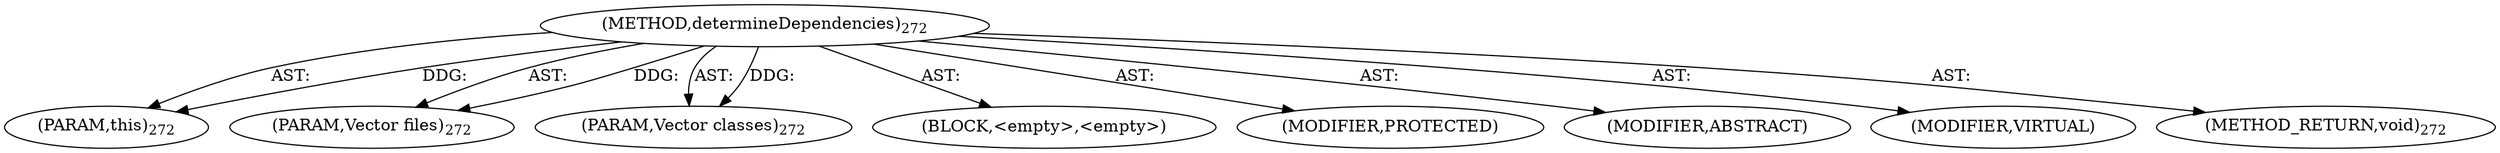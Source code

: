 digraph "determineDependencies" {  
"111669149709" [label = <(METHOD,determineDependencies)<SUB>272</SUB>> ]
"115964117013" [label = <(PARAM,this)<SUB>272</SUB>> ]
"115964117014" [label = <(PARAM,Vector files)<SUB>272</SUB>> ]
"115964117015" [label = <(PARAM,Vector classes)<SUB>272</SUB>> ]
"25769803797" [label = <(BLOCK,&lt;empty&gt;,&lt;empty&gt;)> ]
"133143986211" [label = <(MODIFIER,PROTECTED)> ]
"133143986212" [label = <(MODIFIER,ABSTRACT)> ]
"133143986213" [label = <(MODIFIER,VIRTUAL)> ]
"128849018893" [label = <(METHOD_RETURN,void)<SUB>272</SUB>> ]
  "111669149709" -> "115964117013"  [ label = "AST: "] 
  "111669149709" -> "115964117014"  [ label = "AST: "] 
  "111669149709" -> "115964117015"  [ label = "AST: "] 
  "111669149709" -> "25769803797"  [ label = "AST: "] 
  "111669149709" -> "133143986211"  [ label = "AST: "] 
  "111669149709" -> "133143986212"  [ label = "AST: "] 
  "111669149709" -> "133143986213"  [ label = "AST: "] 
  "111669149709" -> "128849018893"  [ label = "AST: "] 
  "111669149709" -> "115964117013"  [ label = "DDG: "] 
  "111669149709" -> "115964117014"  [ label = "DDG: "] 
  "111669149709" -> "115964117015"  [ label = "DDG: "] 
}
